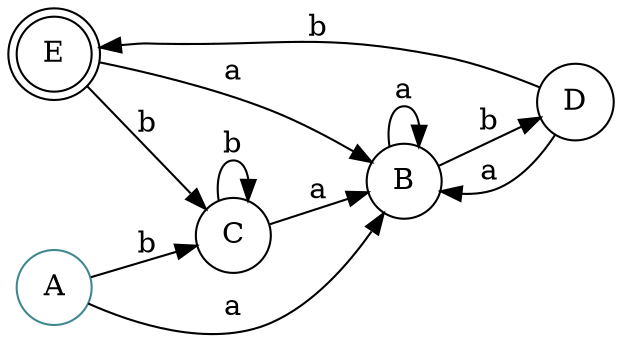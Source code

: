 digraph finite_state_machine {
	rankdir=LR size="8,5"
	node [shape=doublecircle]
	E
	node [shape=circle]
	A [color="#3F888F"]
	A -> B [label=a]
	A -> C [label=b]
	B -> B [label=a]
	B -> D [label=b]
	C -> B [label=a]
	C -> C [label=b]
	D -> B [label=a]
	D -> E [label=b]
	E -> B [label=a]
	E -> C [label=b]
}
